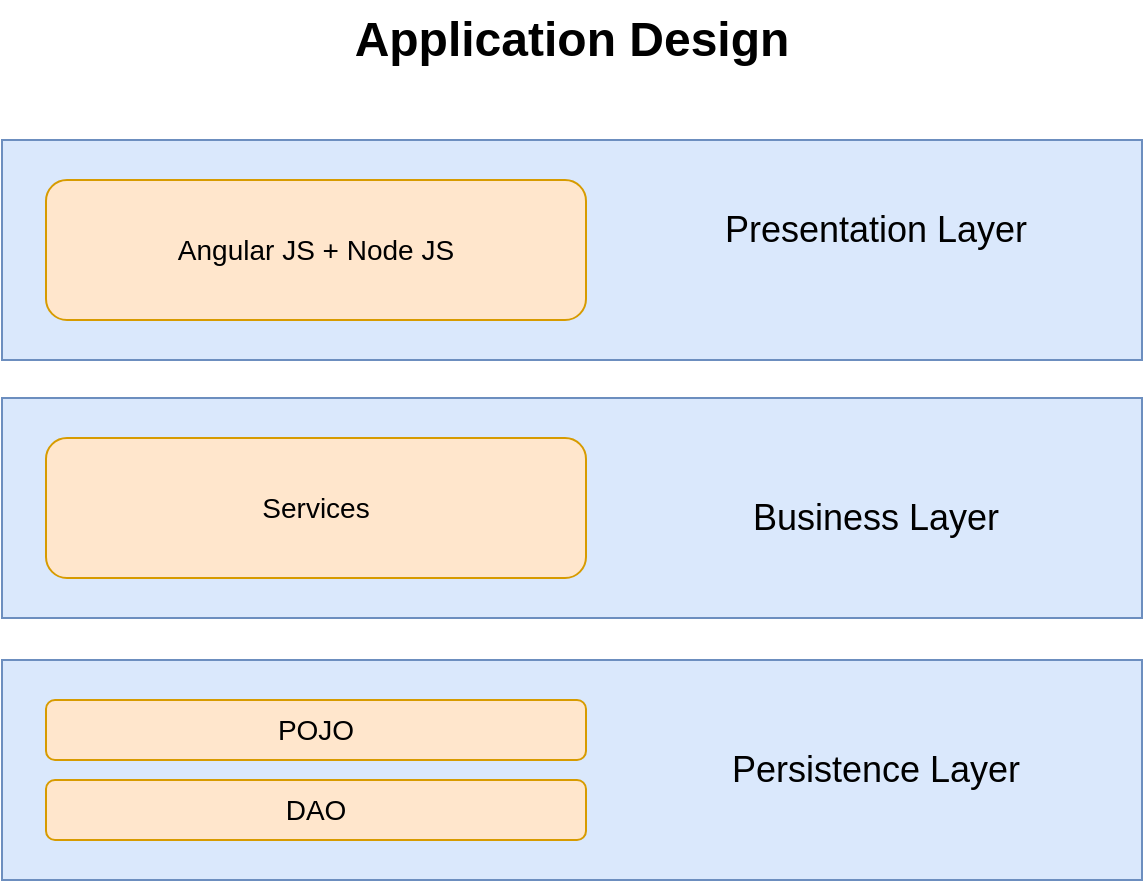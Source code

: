 <mxfile version="12.3.8" pages="1"><diagram id="4CWr-y5EhzKhjg9G9ljg" name="Page-1"><mxGraphModel dx="1038" dy="499" grid="1" gridSize="10" guides="1" tooltips="1" connect="1" arrows="1" fold="1" page="1" pageScale="1" pageWidth="827" pageHeight="1169" math="0" shadow="0"><root><mxCell id="0"/><mxCell id="1" parent="0"/><mxCell id="lIhQY8W5dZbD0D3gBSJi-4" value="" style="rounded=0;whiteSpace=wrap;html=1;fillColor=#dae8fc;strokeColor=#6c8ebf;" vertex="1" parent="1"><mxGeometry x="128" y="400" width="570" height="110" as="geometry"/></mxCell><mxCell id="lIhQY8W5dZbD0D3gBSJi-1" value="&lt;font style=&quot;font-size: 14px&quot;&gt;Angular JS + Node JS&lt;/font&gt;" style="rounded=1;whiteSpace=wrap;html=1;fillColor=#ffe6cc;strokeColor=#d79b00;" vertex="1" parent="1"><mxGeometry x="150" y="420" width="270" height="70" as="geometry"/></mxCell><mxCell id="lIhQY8W5dZbD0D3gBSJi-5" value="&lt;font style=&quot;font-size: 18px&quot;&gt;Presentation Layer&lt;/font&gt;" style="text;html=1;strokeColor=none;fillColor=none;align=center;verticalAlign=middle;whiteSpace=wrap;rounded=0;" vertex="1" parent="1"><mxGeometry x="470" y="415" width="190" height="60" as="geometry"/></mxCell><mxCell id="lIhQY8W5dZbD0D3gBSJi-9" value="" style="rounded=0;whiteSpace=wrap;html=1;fillColor=#dae8fc;strokeColor=#6c8ebf;" vertex="1" parent="1"><mxGeometry x="128" y="529" width="570" height="110" as="geometry"/></mxCell><mxCell id="lIhQY8W5dZbD0D3gBSJi-10" value="" style="rounded=0;whiteSpace=wrap;html=1;fillColor=#dae8fc;strokeColor=#6c8ebf;" vertex="1" parent="1"><mxGeometry x="128" y="660" width="570" height="110" as="geometry"/></mxCell><mxCell id="lIhQY8W5dZbD0D3gBSJi-11" value="&lt;font style=&quot;font-size: 14px&quot;&gt;Services&lt;br&gt;&lt;/font&gt;" style="rounded=1;whiteSpace=wrap;html=1;fillColor=#ffe6cc;strokeColor=#d79b00;" vertex="1" parent="1"><mxGeometry x="150" y="549" width="270" height="70" as="geometry"/></mxCell><mxCell id="lIhQY8W5dZbD0D3gBSJi-12" value="&lt;font style=&quot;font-size: 14px&quot;&gt;POJO&lt;br&gt;&lt;/font&gt;" style="rounded=1;whiteSpace=wrap;html=1;fillColor=#ffe6cc;strokeColor=#d79b00;" vertex="1" parent="1"><mxGeometry x="150" y="680" width="270" height="30" as="geometry"/></mxCell><mxCell id="lIhQY8W5dZbD0D3gBSJi-13" value="&lt;b&gt;&lt;font style=&quot;font-size: 24px&quot;&gt;Application Design&lt;/font&gt;&lt;/b&gt;" style="text;html=1;strokeColor=none;fillColor=none;align=center;verticalAlign=middle;whiteSpace=wrap;rounded=0;" vertex="1" parent="1"><mxGeometry x="218" y="330" width="390" height="40" as="geometry"/></mxCell><mxCell id="lIhQY8W5dZbD0D3gBSJi-14" value="&lt;font style=&quot;font-size: 14px&quot;&gt;DAO&lt;br&gt;&lt;/font&gt;" style="rounded=1;whiteSpace=wrap;html=1;fillColor=#ffe6cc;strokeColor=#d79b00;" vertex="1" parent="1"><mxGeometry x="150" y="720" width="270" height="30" as="geometry"/></mxCell><mxCell id="lIhQY8W5dZbD0D3gBSJi-16" value="&lt;font style=&quot;font-size: 18px&quot;&gt;Business Layer&lt;/font&gt;" style="text;html=1;strokeColor=none;fillColor=none;align=center;verticalAlign=middle;whiteSpace=wrap;rounded=0;" vertex="1" parent="1"><mxGeometry x="470" y="559" width="190" height="60" as="geometry"/></mxCell><mxCell id="lIhQY8W5dZbD0D3gBSJi-17" value="&lt;font style=&quot;font-size: 18px&quot;&gt;Persistence&amp;nbsp;Layer&lt;/font&gt;" style="text;html=1;strokeColor=none;fillColor=none;align=center;verticalAlign=middle;whiteSpace=wrap;rounded=0;" vertex="1" parent="1"><mxGeometry x="470" y="685" width="190" height="60" as="geometry"/></mxCell></root></mxGraphModel></diagram></mxfile>
